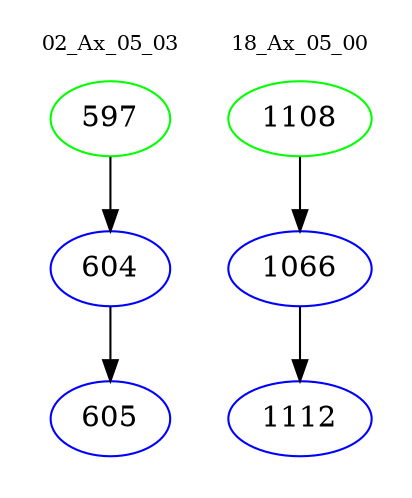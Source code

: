 digraph{
subgraph cluster_0 {
color = white
label = "02_Ax_05_03";
fontsize=10;
T0_597 [label="597", color="green"]
T0_597 -> T0_604 [color="black"]
T0_604 [label="604", color="blue"]
T0_604 -> T0_605 [color="black"]
T0_605 [label="605", color="blue"]
}
subgraph cluster_1 {
color = white
label = "18_Ax_05_00";
fontsize=10;
T1_1108 [label="1108", color="green"]
T1_1108 -> T1_1066 [color="black"]
T1_1066 [label="1066", color="blue"]
T1_1066 -> T1_1112 [color="black"]
T1_1112 [label="1112", color="blue"]
}
}
